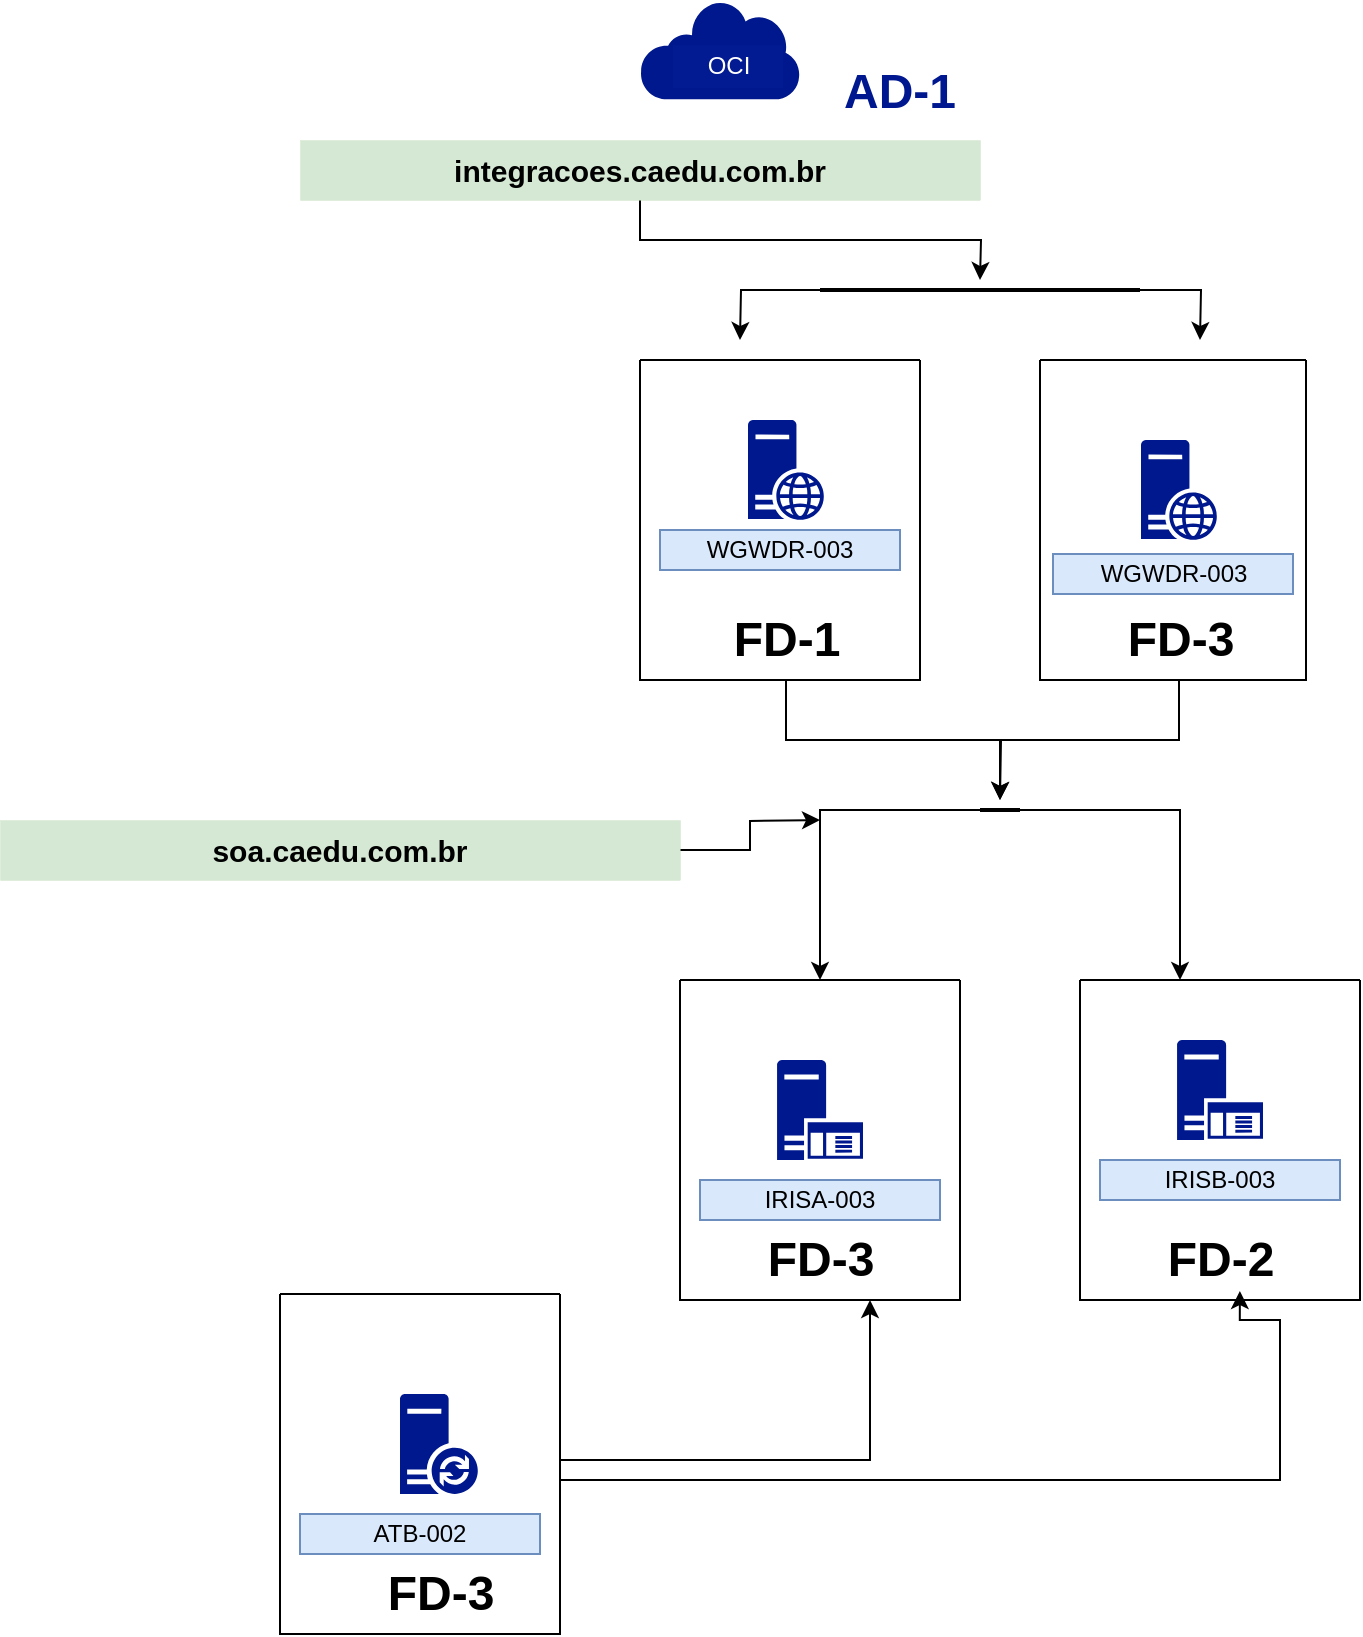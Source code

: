 <mxfile version="24.8.3">
  <diagram id="Ht1M8jgEwFfnCIfOTk4-" name="Page-1">
    <mxGraphModel dx="2520" dy="873" grid="1" gridSize="10" guides="1" tooltips="1" connect="1" arrows="1" fold="1" page="1" pageScale="1" pageWidth="1169" pageHeight="827" math="0" shadow="0">
      <root>
        <mxCell id="0" />
        <mxCell id="1" parent="0" />
        <mxCell id="FJp2DH1XPy8yfojvaqBR-2" value="" style="sketch=0;aspect=fixed;pointerEvents=1;shadow=0;dashed=0;html=1;strokeColor=none;labelPosition=center;verticalLabelPosition=bottom;verticalAlign=top;align=center;fillColor=#00188D;shape=mxgraph.mscae.enterprise.internet" parent="1" vertex="1">
          <mxGeometry x="290" y="10" width="80" height="49.6" as="geometry" />
        </mxCell>
        <mxCell id="FJp2DH1XPy8yfojvaqBR-3" value="OCI" style="text;html=1;align=center;verticalAlign=middle;whiteSpace=wrap;rounded=0;fillColor=#021a92;strokeColor=none;fontColor=#ffffff;" parent="1" vertex="1">
          <mxGeometry x="306.5" y="32.6" width="55" height="21.4" as="geometry" />
        </mxCell>
        <mxCell id="FJp2DH1XPy8yfojvaqBR-12" value="&lt;h1&gt;AD-1&lt;/h1&gt;" style="text;html=1;align=center;verticalAlign=middle;whiteSpace=wrap;rounded=0;fontColor=#00188f;" parent="1" vertex="1">
          <mxGeometry x="390" y="41" width="60" height="30" as="geometry" />
        </mxCell>
        <mxCell id="FJp2DH1XPy8yfojvaqBR-16" value="" style="swimlane;startSize=0;" parent="1" vertex="1">
          <mxGeometry x="490" y="190" width="133" height="160" as="geometry" />
        </mxCell>
        <mxCell id="FJp2DH1XPy8yfojvaqBR-7" value="" style="sketch=0;aspect=fixed;pointerEvents=1;shadow=0;dashed=0;html=1;strokeColor=none;labelPosition=center;verticalLabelPosition=bottom;verticalAlign=top;align=center;fillColor=#00188D;shape=mxgraph.mscae.enterprise.web_server" parent="FJp2DH1XPy8yfojvaqBR-16" vertex="1">
          <mxGeometry x="50.5" y="40" width="38" height="50" as="geometry" />
        </mxCell>
        <mxCell id="FJp2DH1XPy8yfojvaqBR-69" style="edgeStyle=orthogonalEdgeStyle;rounded=0;orthogonalLoop=1;jettySize=auto;html=1;exitX=0.5;exitY=1;exitDx=0;exitDy=0;" parent="FJp2DH1XPy8yfojvaqBR-16" source="FJp2DH1XPy8yfojvaqBR-23" edge="1">
          <mxGeometry relative="1" as="geometry">
            <mxPoint x="-20" y="220" as="targetPoint" />
          </mxGeometry>
        </mxCell>
        <mxCell id="FJp2DH1XPy8yfojvaqBR-23" value="FD-3" style="text;strokeColor=none;fillColor=none;html=1;fontSize=24;fontStyle=1;verticalAlign=middle;align=center;" parent="FJp2DH1XPy8yfojvaqBR-16" vertex="1">
          <mxGeometry x="19.5" y="120" width="100" height="40" as="geometry" />
        </mxCell>
        <mxCell id="FJp2DH1XPy8yfojvaqBR-24" value="WGWDR-003" style="text;html=1;align=center;verticalAlign=middle;whiteSpace=wrap;rounded=0;fillColor=#dae8fc;strokeColor=#6c8ebf;" parent="FJp2DH1XPy8yfojvaqBR-16" vertex="1">
          <mxGeometry x="6.5" y="97" width="120" height="20" as="geometry" />
        </mxCell>
        <mxCell id="FJp2DH1XPy8yfojvaqBR-18" value="" style="swimlane;startSize=0;" parent="1" vertex="1">
          <mxGeometry x="290" y="190" width="140" height="160" as="geometry" />
        </mxCell>
        <mxCell id="FJp2DH1XPy8yfojvaqBR-19" value="" style="sketch=0;aspect=fixed;pointerEvents=1;shadow=0;dashed=0;html=1;strokeColor=none;labelPosition=center;verticalLabelPosition=bottom;verticalAlign=top;align=center;fillColor=#00188D;shape=mxgraph.mscae.enterprise.web_server" parent="FJp2DH1XPy8yfojvaqBR-18" vertex="1">
          <mxGeometry x="54" y="30" width="38" height="50" as="geometry" />
        </mxCell>
        <mxCell id="FJp2DH1XPy8yfojvaqBR-20" value="WGWDR-003" style="text;html=1;align=center;verticalAlign=middle;whiteSpace=wrap;rounded=0;fillColor=#dae8fc;strokeColor=#6c8ebf;" parent="FJp2DH1XPy8yfojvaqBR-18" vertex="1">
          <mxGeometry x="10" y="85" width="120" height="20" as="geometry" />
        </mxCell>
        <mxCell id="FJp2DH1XPy8yfojvaqBR-22" value="FD-1" style="text;strokeColor=none;fillColor=none;html=1;fontSize=24;fontStyle=1;verticalAlign=middle;align=center;" parent="FJp2DH1XPy8yfojvaqBR-18" vertex="1">
          <mxGeometry x="23" y="120" width="100" height="40" as="geometry" />
        </mxCell>
        <mxCell id="FJp2DH1XPy8yfojvaqBR-26" value="" style="swimlane;startSize=0;" parent="1" vertex="1">
          <mxGeometry x="310" y="500" width="140" height="160" as="geometry" />
        </mxCell>
        <mxCell id="FJp2DH1XPy8yfojvaqBR-28" value="IRISA-003" style="text;html=1;align=center;verticalAlign=middle;whiteSpace=wrap;rounded=0;fillColor=#dae8fc;strokeColor=#6c8ebf;" parent="FJp2DH1XPy8yfojvaqBR-26" vertex="1">
          <mxGeometry x="10" y="100" width="120" height="20" as="geometry" />
        </mxCell>
        <mxCell id="FJp2DH1XPy8yfojvaqBR-29" value="FD-3" style="text;strokeColor=none;fillColor=none;html=1;fontSize=24;fontStyle=1;verticalAlign=middle;align=center;" parent="FJp2DH1XPy8yfojvaqBR-26" vertex="1">
          <mxGeometry x="20" y="120" width="100" height="40" as="geometry" />
        </mxCell>
        <mxCell id="FJp2DH1XPy8yfojvaqBR-30" value="" style="sketch=0;aspect=fixed;pointerEvents=1;shadow=0;dashed=0;html=1;strokeColor=none;labelPosition=center;verticalLabelPosition=bottom;verticalAlign=top;align=center;fillColor=#00188D;shape=mxgraph.mscae.enterprise.application_server" parent="FJp2DH1XPy8yfojvaqBR-26" vertex="1">
          <mxGeometry x="48.5" y="40" width="43" height="50" as="geometry" />
        </mxCell>
        <mxCell id="FJp2DH1XPy8yfojvaqBR-31" value="" style="swimlane;startSize=0;" parent="1" vertex="1">
          <mxGeometry x="510" y="500" width="140" height="160" as="geometry" />
        </mxCell>
        <mxCell id="FJp2DH1XPy8yfojvaqBR-32" value="IRISB-003" style="text;html=1;align=center;verticalAlign=middle;whiteSpace=wrap;rounded=0;fillColor=#dae8fc;strokeColor=#6c8ebf;" parent="FJp2DH1XPy8yfojvaqBR-31" vertex="1">
          <mxGeometry x="10" y="90" width="120" height="20" as="geometry" />
        </mxCell>
        <mxCell id="FJp2DH1XPy8yfojvaqBR-33" value="FD-2" style="text;strokeColor=none;fillColor=none;html=1;fontSize=24;fontStyle=1;verticalAlign=middle;align=center;" parent="FJp2DH1XPy8yfojvaqBR-31" vertex="1">
          <mxGeometry x="20" y="120" width="100" height="40" as="geometry" />
        </mxCell>
        <mxCell id="FJp2DH1XPy8yfojvaqBR-34" value="" style="sketch=0;aspect=fixed;pointerEvents=1;shadow=0;dashed=0;html=1;strokeColor=none;labelPosition=center;verticalLabelPosition=bottom;verticalAlign=top;align=center;fillColor=#00188D;shape=mxgraph.mscae.enterprise.application_server" parent="FJp2DH1XPy8yfojvaqBR-31" vertex="1">
          <mxGeometry x="48.5" y="30" width="43" height="50" as="geometry" />
        </mxCell>
        <mxCell id="2vRvtt7HE-uhfXKZ5bNP-2" style="edgeStyle=orthogonalEdgeStyle;rounded=0;orthogonalLoop=1;jettySize=auto;html=1;entryX=0.75;entryY=1;entryDx=0;entryDy=0;" edge="1" parent="1" source="FJp2DH1XPy8yfojvaqBR-35" target="FJp2DH1XPy8yfojvaqBR-29">
          <mxGeometry relative="1" as="geometry">
            <mxPoint x="490" y="740" as="targetPoint" />
            <Array as="points">
              <mxPoint x="405" y="740" />
            </Array>
          </mxGeometry>
        </mxCell>
        <mxCell id="FJp2DH1XPy8yfojvaqBR-35" value="" style="swimlane;startSize=0;fillColor=default;" parent="1" vertex="1">
          <mxGeometry x="110" y="657" width="140" height="170" as="geometry" />
        </mxCell>
        <mxCell id="FJp2DH1XPy8yfojvaqBR-36" value="ATB-002" style="text;html=1;align=center;verticalAlign=middle;whiteSpace=wrap;rounded=0;fillColor=#dae8fc;strokeColor=#6c8ebf;" parent="FJp2DH1XPy8yfojvaqBR-35" vertex="1">
          <mxGeometry x="10" y="110" width="120" height="20" as="geometry" />
        </mxCell>
        <mxCell id="FJp2DH1XPy8yfojvaqBR-37" value="FD-3" style="text;strokeColor=none;fillColor=none;html=1;fontSize=24;fontStyle=1;verticalAlign=middle;align=center;" parent="FJp2DH1XPy8yfojvaqBR-35" vertex="1">
          <mxGeometry x="29.5" y="130" width="100" height="40" as="geometry" />
        </mxCell>
        <mxCell id="FJp2DH1XPy8yfojvaqBR-39" value="" style="sketch=0;aspect=fixed;pointerEvents=1;shadow=0;dashed=0;html=1;strokeColor=none;labelPosition=center;verticalLabelPosition=bottom;verticalAlign=top;align=center;fillColor=#00188D;shape=mxgraph.mscae.enterprise.database_synchronization;direction=east;" parent="FJp2DH1XPy8yfojvaqBR-35" vertex="1">
          <mxGeometry x="60" y="50" width="39" height="50" as="geometry" />
        </mxCell>
        <mxCell id="FJp2DH1XPy8yfojvaqBR-60" style="edgeStyle=orthogonalEdgeStyle;rounded=0;orthogonalLoop=1;jettySize=auto;html=1;" parent="1" source="FJp2DH1XPy8yfojvaqBR-58" edge="1">
          <mxGeometry relative="1" as="geometry">
            <mxPoint x="460" y="150" as="targetPoint" />
          </mxGeometry>
        </mxCell>
        <mxCell id="FJp2DH1XPy8yfojvaqBR-58" value="&lt;h1 style=&quot;font-size: 15px;&quot;&gt;integracoes.caedu.com.br&lt;/h1&gt;" style="text;html=1;align=center;verticalAlign=middle;whiteSpace=wrap;rounded=0;strokeWidth=0;fontSize=15;fillColor=#d5e8d4;strokeColor=#82b366;" parent="1" vertex="1">
          <mxGeometry x="120" y="80" width="340" height="30" as="geometry" />
        </mxCell>
        <mxCell id="FJp2DH1XPy8yfojvaqBR-63" style="edgeStyle=orthogonalEdgeStyle;rounded=0;orthogonalLoop=1;jettySize=auto;html=1;" parent="1" source="FJp2DH1XPy8yfojvaqBR-61" edge="1">
          <mxGeometry relative="1" as="geometry">
            <mxPoint x="570" y="180" as="targetPoint" />
          </mxGeometry>
        </mxCell>
        <mxCell id="FJp2DH1XPy8yfojvaqBR-64" style="edgeStyle=orthogonalEdgeStyle;rounded=0;orthogonalLoop=1;jettySize=auto;html=1;" parent="1" source="FJp2DH1XPy8yfojvaqBR-61" edge="1">
          <mxGeometry relative="1" as="geometry">
            <mxPoint x="340" y="180" as="targetPoint" />
          </mxGeometry>
        </mxCell>
        <mxCell id="FJp2DH1XPy8yfojvaqBR-61" value="" style="line;strokeWidth=2;html=1;" parent="1" vertex="1">
          <mxGeometry x="380" y="150" width="160" height="10" as="geometry" />
        </mxCell>
        <mxCell id="FJp2DH1XPy8yfojvaqBR-65" style="edgeStyle=orthogonalEdgeStyle;rounded=0;orthogonalLoop=1;jettySize=auto;html=1;" parent="1" source="FJp2DH1XPy8yfojvaqBR-67" target="FJp2DH1XPy8yfojvaqBR-31" edge="1">
          <mxGeometry relative="1" as="geometry">
            <mxPoint x="575" y="490" as="targetPoint" />
            <Array as="points">
              <mxPoint x="560" y="415" />
            </Array>
          </mxGeometry>
        </mxCell>
        <mxCell id="FJp2DH1XPy8yfojvaqBR-66" style="edgeStyle=orthogonalEdgeStyle;rounded=0;orthogonalLoop=1;jettySize=auto;html=1;entryX=0.5;entryY=0;entryDx=0;entryDy=0;" parent="1" source="FJp2DH1XPy8yfojvaqBR-67" target="FJp2DH1XPy8yfojvaqBR-26" edge="1">
          <mxGeometry relative="1" as="geometry">
            <mxPoint x="344.76" y="440" as="targetPoint" />
          </mxGeometry>
        </mxCell>
        <mxCell id="FJp2DH1XPy8yfojvaqBR-67" value="" style="line;strokeWidth=2;html=1;" parent="1" vertex="1">
          <mxGeometry x="460" y="410" width="20" height="10" as="geometry" />
        </mxCell>
        <mxCell id="FJp2DH1XPy8yfojvaqBR-68" style="edgeStyle=orthogonalEdgeStyle;rounded=0;orthogonalLoop=1;jettySize=auto;html=1;exitX=0.5;exitY=1;exitDx=0;exitDy=0;" parent="1" source="FJp2DH1XPy8yfojvaqBR-22" target="FJp2DH1XPy8yfojvaqBR-67" edge="1">
          <mxGeometry relative="1" as="geometry" />
        </mxCell>
        <mxCell id="2vRvtt7HE-uhfXKZ5bNP-1" style="edgeStyle=orthogonalEdgeStyle;rounded=0;orthogonalLoop=1;jettySize=auto;html=1;" edge="1" parent="1" source="FJp2DH1XPy8yfojvaqBR-70">
          <mxGeometry relative="1" as="geometry">
            <mxPoint x="380" y="420" as="targetPoint" />
          </mxGeometry>
        </mxCell>
        <mxCell id="FJp2DH1XPy8yfojvaqBR-70" value="&lt;h1 style=&quot;font-size: 15px;&quot;&gt;soa.caedu.com.br&lt;/h1&gt;" style="text;html=1;align=center;verticalAlign=middle;whiteSpace=wrap;rounded=0;strokeWidth=0;fontSize=15;fillColor=#d5e8d4;strokeColor=#82b366;" parent="1" vertex="1">
          <mxGeometry x="-30" y="420" width="340" height="30" as="geometry" />
        </mxCell>
        <mxCell id="2vRvtt7HE-uhfXKZ5bNP-3" value="" style="line;strokeWidth=2;html=1;" vertex="1" parent="1">
          <mxGeometry x="470" y="430" width="20" as="geometry" />
        </mxCell>
        <mxCell id="2vRvtt7HE-uhfXKZ5bNP-10" style="edgeStyle=orthogonalEdgeStyle;rounded=0;orthogonalLoop=1;jettySize=auto;html=1;entryX=0.571;entryY=0.972;entryDx=0;entryDy=0;entryPerimeter=0;exitX=1;exitY=0.5;exitDx=0;exitDy=0;" edge="1" parent="1" source="FJp2DH1XPy8yfojvaqBR-35" target="FJp2DH1XPy8yfojvaqBR-31">
          <mxGeometry relative="1" as="geometry">
            <mxPoint x="415" y="670" as="targetPoint" />
            <mxPoint x="260" y="750" as="sourcePoint" />
            <Array as="points">
              <mxPoint x="250" y="750" />
              <mxPoint x="610" y="750" />
              <mxPoint x="610" y="670" />
              <mxPoint x="590" y="670" />
            </Array>
          </mxGeometry>
        </mxCell>
      </root>
    </mxGraphModel>
  </diagram>
</mxfile>
